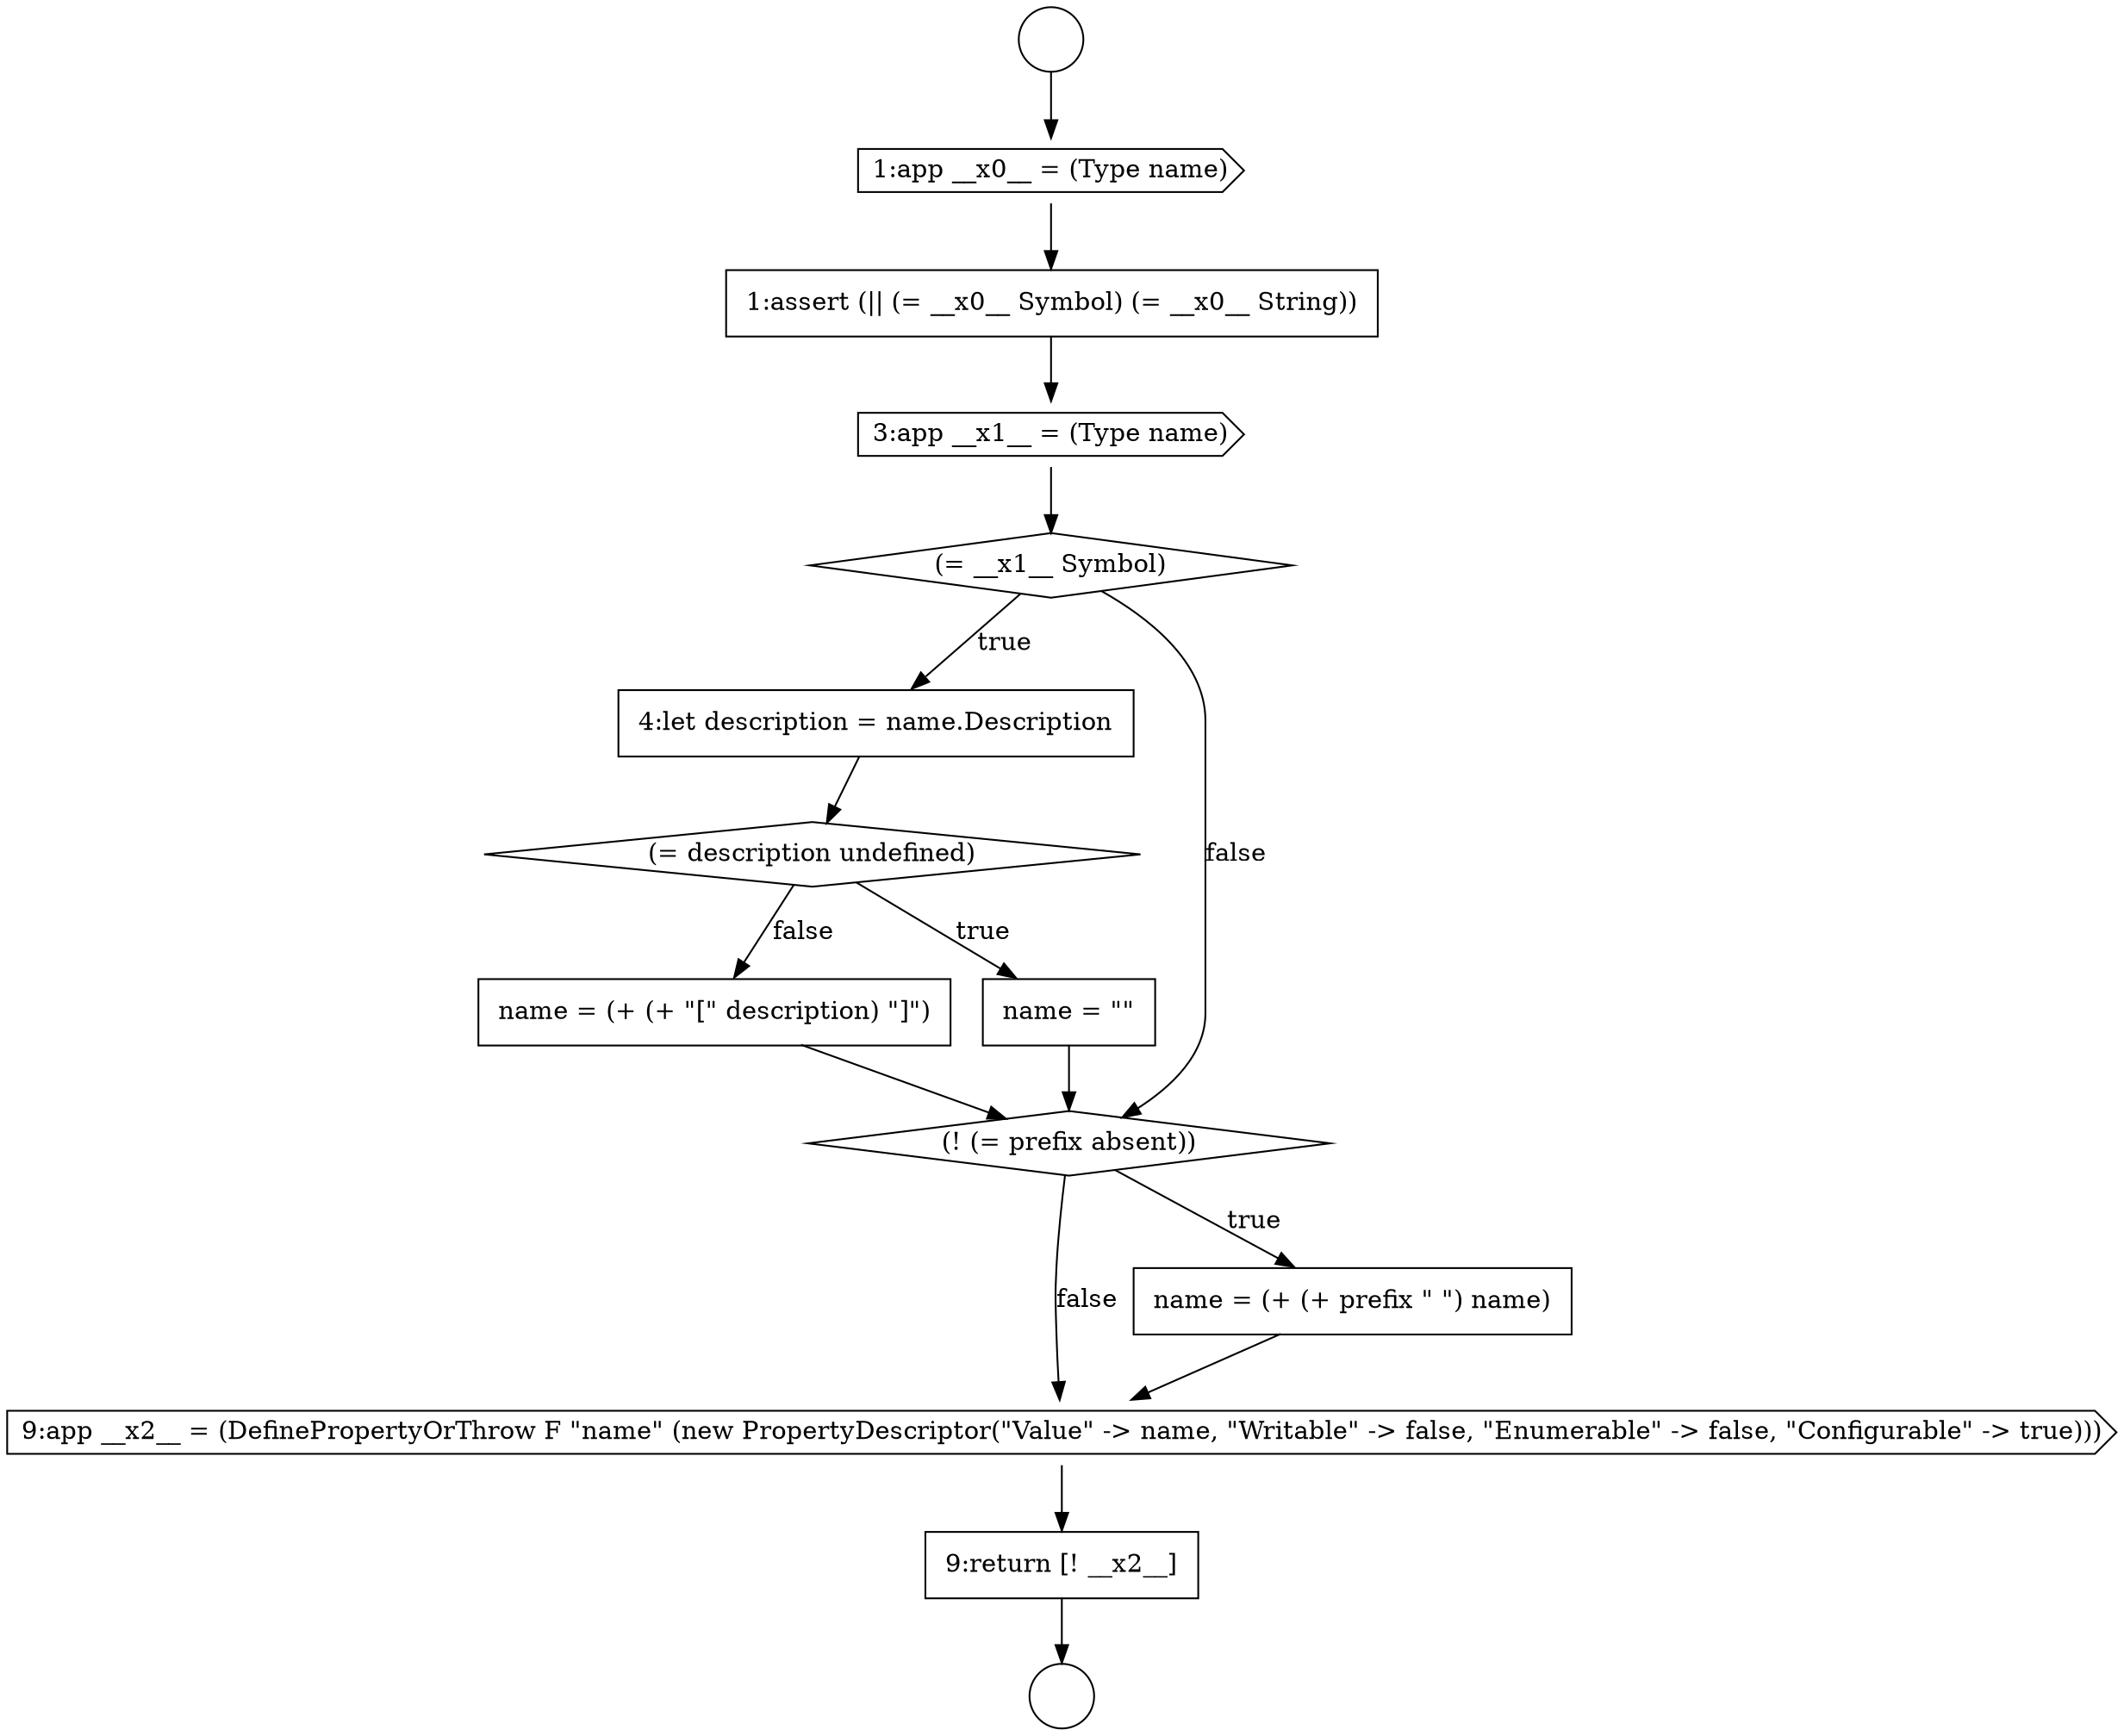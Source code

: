 digraph {
  node2094 [shape=diamond, label=<<font color="black">(= description undefined)</font>> color="black" fillcolor="white" style=filled]
  node2099 [shape=cds, label=<<font color="black">9:app __x2__ = (DefinePropertyOrThrow F &quot;name&quot; (new PropertyDescriptor(&quot;Value&quot; -&gt; name, &quot;Writable&quot; -&gt; false, &quot;Enumerable&quot; -&gt; false, &quot;Configurable&quot; -&gt; true)))</font>> color="black" fillcolor="white" style=filled]
  node2090 [shape=none, margin=0, label=<<font color="black">
    <table border="0" cellborder="1" cellspacing="0" cellpadding="10">
      <tr><td align="left">1:assert (|| (= __x0__ Symbol) (= __x0__ String))</td></tr>
    </table>
  </font>> color="black" fillcolor="white" style=filled]
  node2093 [shape=none, margin=0, label=<<font color="black">
    <table border="0" cellborder="1" cellspacing="0" cellpadding="10">
      <tr><td align="left">4:let description = name.Description</td></tr>
    </table>
  </font>> color="black" fillcolor="white" style=filled]
  node2100 [shape=none, margin=0, label=<<font color="black">
    <table border="0" cellborder="1" cellspacing="0" cellpadding="10">
      <tr><td align="left">9:return [! __x2__]</td></tr>
    </table>
  </font>> color="black" fillcolor="white" style=filled]
  node2089 [shape=cds, label=<<font color="black">1:app __x0__ = (Type name)</font>> color="black" fillcolor="white" style=filled]
  node2097 [shape=diamond, label=<<font color="black">(! (= prefix absent))</font>> color="black" fillcolor="white" style=filled]
  node2096 [shape=none, margin=0, label=<<font color="black">
    <table border="0" cellborder="1" cellspacing="0" cellpadding="10">
      <tr><td align="left">name = (+ (+ &quot;[&quot; description) &quot;]&quot;)</td></tr>
    </table>
  </font>> color="black" fillcolor="white" style=filled]
  node2092 [shape=diamond, label=<<font color="black">(= __x1__ Symbol)</font>> color="black" fillcolor="white" style=filled]
  node2088 [shape=circle label=" " color="black" fillcolor="white" style=filled]
  node2098 [shape=none, margin=0, label=<<font color="black">
    <table border="0" cellborder="1" cellspacing="0" cellpadding="10">
      <tr><td align="left">name = (+ (+ prefix &quot; &quot;) name)</td></tr>
    </table>
  </font>> color="black" fillcolor="white" style=filled]
  node2095 [shape=none, margin=0, label=<<font color="black">
    <table border="0" cellborder="1" cellspacing="0" cellpadding="10">
      <tr><td align="left">name = &quot;&quot;</td></tr>
    </table>
  </font>> color="black" fillcolor="white" style=filled]
  node2091 [shape=cds, label=<<font color="black">3:app __x1__ = (Type name)</font>> color="black" fillcolor="white" style=filled]
  node2087 [shape=circle label=" " color="black" fillcolor="white" style=filled]
  node2093 -> node2094 [ color="black"]
  node2089 -> node2090 [ color="black"]
  node2092 -> node2093 [label=<<font color="black">true</font>> color="black"]
  node2092 -> node2097 [label=<<font color="black">false</font>> color="black"]
  node2100 -> node2088 [ color="black"]
  node2087 -> node2089 [ color="black"]
  node2090 -> node2091 [ color="black"]
  node2095 -> node2097 [ color="black"]
  node2094 -> node2095 [label=<<font color="black">true</font>> color="black"]
  node2094 -> node2096 [label=<<font color="black">false</font>> color="black"]
  node2091 -> node2092 [ color="black"]
  node2099 -> node2100 [ color="black"]
  node2096 -> node2097 [ color="black"]
  node2098 -> node2099 [ color="black"]
  node2097 -> node2098 [label=<<font color="black">true</font>> color="black"]
  node2097 -> node2099 [label=<<font color="black">false</font>> color="black"]
}
